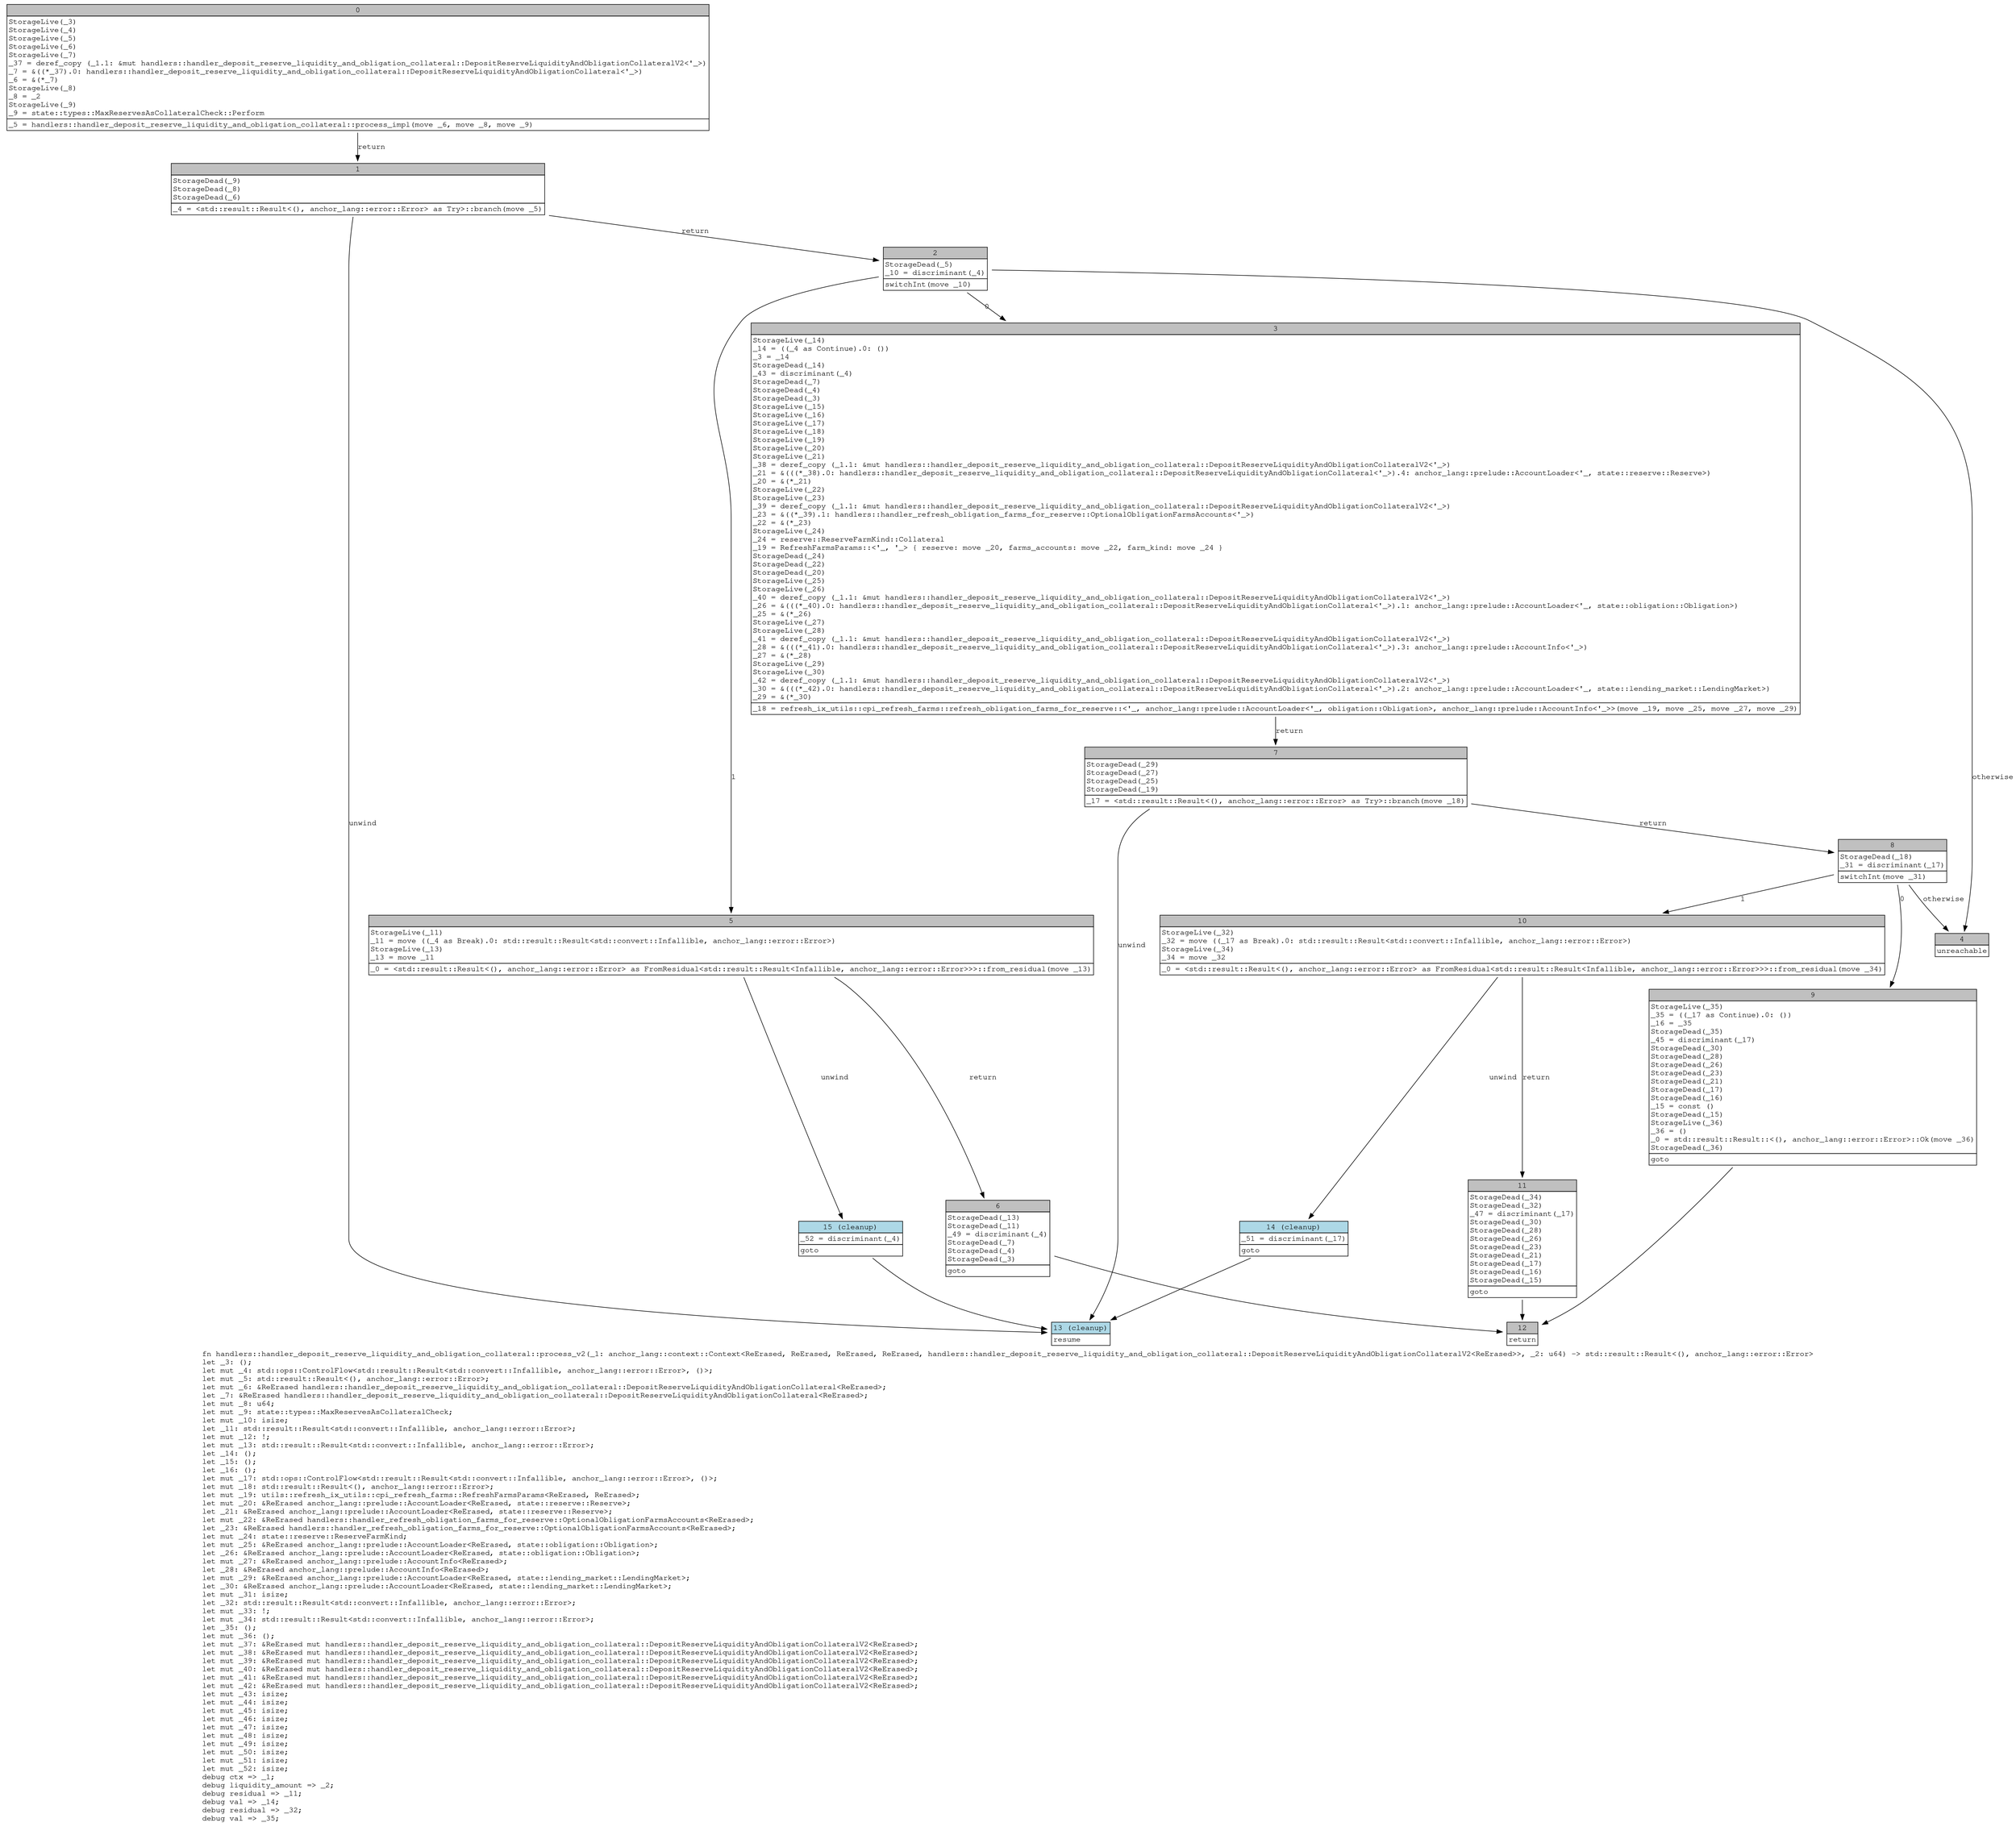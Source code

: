 digraph Mir_0_177 {
    graph [fontname="Courier, monospace"];
    node [fontname="Courier, monospace"];
    edge [fontname="Courier, monospace"];
    label=<fn handlers::handler_deposit_reserve_liquidity_and_obligation_collateral::process_v2(_1: anchor_lang::context::Context&lt;ReErased, ReErased, ReErased, ReErased, handlers::handler_deposit_reserve_liquidity_and_obligation_collateral::DepositReserveLiquidityAndObligationCollateralV2&lt;ReErased&gt;&gt;, _2: u64) -&gt; std::result::Result&lt;(), anchor_lang::error::Error&gt;<br align="left"/>let _3: ();<br align="left"/>let mut _4: std::ops::ControlFlow&lt;std::result::Result&lt;std::convert::Infallible, anchor_lang::error::Error&gt;, ()&gt;;<br align="left"/>let mut _5: std::result::Result&lt;(), anchor_lang::error::Error&gt;;<br align="left"/>let mut _6: &amp;ReErased handlers::handler_deposit_reserve_liquidity_and_obligation_collateral::DepositReserveLiquidityAndObligationCollateral&lt;ReErased&gt;;<br align="left"/>let _7: &amp;ReErased handlers::handler_deposit_reserve_liquidity_and_obligation_collateral::DepositReserveLiquidityAndObligationCollateral&lt;ReErased&gt;;<br align="left"/>let mut _8: u64;<br align="left"/>let mut _9: state::types::MaxReservesAsCollateralCheck;<br align="left"/>let mut _10: isize;<br align="left"/>let _11: std::result::Result&lt;std::convert::Infallible, anchor_lang::error::Error&gt;;<br align="left"/>let mut _12: !;<br align="left"/>let mut _13: std::result::Result&lt;std::convert::Infallible, anchor_lang::error::Error&gt;;<br align="left"/>let _14: ();<br align="left"/>let _15: ();<br align="left"/>let _16: ();<br align="left"/>let mut _17: std::ops::ControlFlow&lt;std::result::Result&lt;std::convert::Infallible, anchor_lang::error::Error&gt;, ()&gt;;<br align="left"/>let mut _18: std::result::Result&lt;(), anchor_lang::error::Error&gt;;<br align="left"/>let mut _19: utils::refresh_ix_utils::cpi_refresh_farms::RefreshFarmsParams&lt;ReErased, ReErased&gt;;<br align="left"/>let mut _20: &amp;ReErased anchor_lang::prelude::AccountLoader&lt;ReErased, state::reserve::Reserve&gt;;<br align="left"/>let _21: &amp;ReErased anchor_lang::prelude::AccountLoader&lt;ReErased, state::reserve::Reserve&gt;;<br align="left"/>let mut _22: &amp;ReErased handlers::handler_refresh_obligation_farms_for_reserve::OptionalObligationFarmsAccounts&lt;ReErased&gt;;<br align="left"/>let _23: &amp;ReErased handlers::handler_refresh_obligation_farms_for_reserve::OptionalObligationFarmsAccounts&lt;ReErased&gt;;<br align="left"/>let mut _24: state::reserve::ReserveFarmKind;<br align="left"/>let mut _25: &amp;ReErased anchor_lang::prelude::AccountLoader&lt;ReErased, state::obligation::Obligation&gt;;<br align="left"/>let _26: &amp;ReErased anchor_lang::prelude::AccountLoader&lt;ReErased, state::obligation::Obligation&gt;;<br align="left"/>let mut _27: &amp;ReErased anchor_lang::prelude::AccountInfo&lt;ReErased&gt;;<br align="left"/>let _28: &amp;ReErased anchor_lang::prelude::AccountInfo&lt;ReErased&gt;;<br align="left"/>let mut _29: &amp;ReErased anchor_lang::prelude::AccountLoader&lt;ReErased, state::lending_market::LendingMarket&gt;;<br align="left"/>let _30: &amp;ReErased anchor_lang::prelude::AccountLoader&lt;ReErased, state::lending_market::LendingMarket&gt;;<br align="left"/>let mut _31: isize;<br align="left"/>let _32: std::result::Result&lt;std::convert::Infallible, anchor_lang::error::Error&gt;;<br align="left"/>let mut _33: !;<br align="left"/>let mut _34: std::result::Result&lt;std::convert::Infallible, anchor_lang::error::Error&gt;;<br align="left"/>let _35: ();<br align="left"/>let mut _36: ();<br align="left"/>let mut _37: &amp;ReErased mut handlers::handler_deposit_reserve_liquidity_and_obligation_collateral::DepositReserveLiquidityAndObligationCollateralV2&lt;ReErased&gt;;<br align="left"/>let mut _38: &amp;ReErased mut handlers::handler_deposit_reserve_liquidity_and_obligation_collateral::DepositReserveLiquidityAndObligationCollateralV2&lt;ReErased&gt;;<br align="left"/>let mut _39: &amp;ReErased mut handlers::handler_deposit_reserve_liquidity_and_obligation_collateral::DepositReserveLiquidityAndObligationCollateralV2&lt;ReErased&gt;;<br align="left"/>let mut _40: &amp;ReErased mut handlers::handler_deposit_reserve_liquidity_and_obligation_collateral::DepositReserveLiquidityAndObligationCollateralV2&lt;ReErased&gt;;<br align="left"/>let mut _41: &amp;ReErased mut handlers::handler_deposit_reserve_liquidity_and_obligation_collateral::DepositReserveLiquidityAndObligationCollateralV2&lt;ReErased&gt;;<br align="left"/>let mut _42: &amp;ReErased mut handlers::handler_deposit_reserve_liquidity_and_obligation_collateral::DepositReserveLiquidityAndObligationCollateralV2&lt;ReErased&gt;;<br align="left"/>let mut _43: isize;<br align="left"/>let mut _44: isize;<br align="left"/>let mut _45: isize;<br align="left"/>let mut _46: isize;<br align="left"/>let mut _47: isize;<br align="left"/>let mut _48: isize;<br align="left"/>let mut _49: isize;<br align="left"/>let mut _50: isize;<br align="left"/>let mut _51: isize;<br align="left"/>let mut _52: isize;<br align="left"/>debug ctx =&gt; _1;<br align="left"/>debug liquidity_amount =&gt; _2;<br align="left"/>debug residual =&gt; _11;<br align="left"/>debug val =&gt; _14;<br align="left"/>debug residual =&gt; _32;<br align="left"/>debug val =&gt; _35;<br align="left"/>>;
    bb0__0_177 [shape="none", label=<<table border="0" cellborder="1" cellspacing="0"><tr><td bgcolor="gray" align="center" colspan="1">0</td></tr><tr><td align="left" balign="left">StorageLive(_3)<br/>StorageLive(_4)<br/>StorageLive(_5)<br/>StorageLive(_6)<br/>StorageLive(_7)<br/>_37 = deref_copy (_1.1: &amp;mut handlers::handler_deposit_reserve_liquidity_and_obligation_collateral::DepositReserveLiquidityAndObligationCollateralV2&lt;'_&gt;)<br/>_7 = &amp;((*_37).0: handlers::handler_deposit_reserve_liquidity_and_obligation_collateral::DepositReserveLiquidityAndObligationCollateral&lt;'_&gt;)<br/>_6 = &amp;(*_7)<br/>StorageLive(_8)<br/>_8 = _2<br/>StorageLive(_9)<br/>_9 = state::types::MaxReservesAsCollateralCheck::Perform<br/></td></tr><tr><td align="left">_5 = handlers::handler_deposit_reserve_liquidity_and_obligation_collateral::process_impl(move _6, move _8, move _9)</td></tr></table>>];
    bb1__0_177 [shape="none", label=<<table border="0" cellborder="1" cellspacing="0"><tr><td bgcolor="gray" align="center" colspan="1">1</td></tr><tr><td align="left" balign="left">StorageDead(_9)<br/>StorageDead(_8)<br/>StorageDead(_6)<br/></td></tr><tr><td align="left">_4 = &lt;std::result::Result&lt;(), anchor_lang::error::Error&gt; as Try&gt;::branch(move _5)</td></tr></table>>];
    bb2__0_177 [shape="none", label=<<table border="0" cellborder="1" cellspacing="0"><tr><td bgcolor="gray" align="center" colspan="1">2</td></tr><tr><td align="left" balign="left">StorageDead(_5)<br/>_10 = discriminant(_4)<br/></td></tr><tr><td align="left">switchInt(move _10)</td></tr></table>>];
    bb3__0_177 [shape="none", label=<<table border="0" cellborder="1" cellspacing="0"><tr><td bgcolor="gray" align="center" colspan="1">3</td></tr><tr><td align="left" balign="left">StorageLive(_14)<br/>_14 = ((_4 as Continue).0: ())<br/>_3 = _14<br/>StorageDead(_14)<br/>_43 = discriminant(_4)<br/>StorageDead(_7)<br/>StorageDead(_4)<br/>StorageDead(_3)<br/>StorageLive(_15)<br/>StorageLive(_16)<br/>StorageLive(_17)<br/>StorageLive(_18)<br/>StorageLive(_19)<br/>StorageLive(_20)<br/>StorageLive(_21)<br/>_38 = deref_copy (_1.1: &amp;mut handlers::handler_deposit_reserve_liquidity_and_obligation_collateral::DepositReserveLiquidityAndObligationCollateralV2&lt;'_&gt;)<br/>_21 = &amp;(((*_38).0: handlers::handler_deposit_reserve_liquidity_and_obligation_collateral::DepositReserveLiquidityAndObligationCollateral&lt;'_&gt;).4: anchor_lang::prelude::AccountLoader&lt;'_, state::reserve::Reserve&gt;)<br/>_20 = &amp;(*_21)<br/>StorageLive(_22)<br/>StorageLive(_23)<br/>_39 = deref_copy (_1.1: &amp;mut handlers::handler_deposit_reserve_liquidity_and_obligation_collateral::DepositReserveLiquidityAndObligationCollateralV2&lt;'_&gt;)<br/>_23 = &amp;((*_39).1: handlers::handler_refresh_obligation_farms_for_reserve::OptionalObligationFarmsAccounts&lt;'_&gt;)<br/>_22 = &amp;(*_23)<br/>StorageLive(_24)<br/>_24 = reserve::ReserveFarmKind::Collateral<br/>_19 = RefreshFarmsParams::&lt;'_, '_&gt; { reserve: move _20, farms_accounts: move _22, farm_kind: move _24 }<br/>StorageDead(_24)<br/>StorageDead(_22)<br/>StorageDead(_20)<br/>StorageLive(_25)<br/>StorageLive(_26)<br/>_40 = deref_copy (_1.1: &amp;mut handlers::handler_deposit_reserve_liquidity_and_obligation_collateral::DepositReserveLiquidityAndObligationCollateralV2&lt;'_&gt;)<br/>_26 = &amp;(((*_40).0: handlers::handler_deposit_reserve_liquidity_and_obligation_collateral::DepositReserveLiquidityAndObligationCollateral&lt;'_&gt;).1: anchor_lang::prelude::AccountLoader&lt;'_, state::obligation::Obligation&gt;)<br/>_25 = &amp;(*_26)<br/>StorageLive(_27)<br/>StorageLive(_28)<br/>_41 = deref_copy (_1.1: &amp;mut handlers::handler_deposit_reserve_liquidity_and_obligation_collateral::DepositReserveLiquidityAndObligationCollateralV2&lt;'_&gt;)<br/>_28 = &amp;(((*_41).0: handlers::handler_deposit_reserve_liquidity_and_obligation_collateral::DepositReserveLiquidityAndObligationCollateral&lt;'_&gt;).3: anchor_lang::prelude::AccountInfo&lt;'_&gt;)<br/>_27 = &amp;(*_28)<br/>StorageLive(_29)<br/>StorageLive(_30)<br/>_42 = deref_copy (_1.1: &amp;mut handlers::handler_deposit_reserve_liquidity_and_obligation_collateral::DepositReserveLiquidityAndObligationCollateralV2&lt;'_&gt;)<br/>_30 = &amp;(((*_42).0: handlers::handler_deposit_reserve_liquidity_and_obligation_collateral::DepositReserveLiquidityAndObligationCollateral&lt;'_&gt;).2: anchor_lang::prelude::AccountLoader&lt;'_, state::lending_market::LendingMarket&gt;)<br/>_29 = &amp;(*_30)<br/></td></tr><tr><td align="left">_18 = refresh_ix_utils::cpi_refresh_farms::refresh_obligation_farms_for_reserve::&lt;'_, anchor_lang::prelude::AccountLoader&lt;'_, obligation::Obligation&gt;, anchor_lang::prelude::AccountInfo&lt;'_&gt;&gt;(move _19, move _25, move _27, move _29)</td></tr></table>>];
    bb4__0_177 [shape="none", label=<<table border="0" cellborder="1" cellspacing="0"><tr><td bgcolor="gray" align="center" colspan="1">4</td></tr><tr><td align="left">unreachable</td></tr></table>>];
    bb5__0_177 [shape="none", label=<<table border="0" cellborder="1" cellspacing="0"><tr><td bgcolor="gray" align="center" colspan="1">5</td></tr><tr><td align="left" balign="left">StorageLive(_11)<br/>_11 = move ((_4 as Break).0: std::result::Result&lt;std::convert::Infallible, anchor_lang::error::Error&gt;)<br/>StorageLive(_13)<br/>_13 = move _11<br/></td></tr><tr><td align="left">_0 = &lt;std::result::Result&lt;(), anchor_lang::error::Error&gt; as FromResidual&lt;std::result::Result&lt;Infallible, anchor_lang::error::Error&gt;&gt;&gt;::from_residual(move _13)</td></tr></table>>];
    bb6__0_177 [shape="none", label=<<table border="0" cellborder="1" cellspacing="0"><tr><td bgcolor="gray" align="center" colspan="1">6</td></tr><tr><td align="left" balign="left">StorageDead(_13)<br/>StorageDead(_11)<br/>_49 = discriminant(_4)<br/>StorageDead(_7)<br/>StorageDead(_4)<br/>StorageDead(_3)<br/></td></tr><tr><td align="left">goto</td></tr></table>>];
    bb7__0_177 [shape="none", label=<<table border="0" cellborder="1" cellspacing="0"><tr><td bgcolor="gray" align="center" colspan="1">7</td></tr><tr><td align="left" balign="left">StorageDead(_29)<br/>StorageDead(_27)<br/>StorageDead(_25)<br/>StorageDead(_19)<br/></td></tr><tr><td align="left">_17 = &lt;std::result::Result&lt;(), anchor_lang::error::Error&gt; as Try&gt;::branch(move _18)</td></tr></table>>];
    bb8__0_177 [shape="none", label=<<table border="0" cellborder="1" cellspacing="0"><tr><td bgcolor="gray" align="center" colspan="1">8</td></tr><tr><td align="left" balign="left">StorageDead(_18)<br/>_31 = discriminant(_17)<br/></td></tr><tr><td align="left">switchInt(move _31)</td></tr></table>>];
    bb9__0_177 [shape="none", label=<<table border="0" cellborder="1" cellspacing="0"><tr><td bgcolor="gray" align="center" colspan="1">9</td></tr><tr><td align="left" balign="left">StorageLive(_35)<br/>_35 = ((_17 as Continue).0: ())<br/>_16 = _35<br/>StorageDead(_35)<br/>_45 = discriminant(_17)<br/>StorageDead(_30)<br/>StorageDead(_28)<br/>StorageDead(_26)<br/>StorageDead(_23)<br/>StorageDead(_21)<br/>StorageDead(_17)<br/>StorageDead(_16)<br/>_15 = const ()<br/>StorageDead(_15)<br/>StorageLive(_36)<br/>_36 = ()<br/>_0 = std::result::Result::&lt;(), anchor_lang::error::Error&gt;::Ok(move _36)<br/>StorageDead(_36)<br/></td></tr><tr><td align="left">goto</td></tr></table>>];
    bb10__0_177 [shape="none", label=<<table border="0" cellborder="1" cellspacing="0"><tr><td bgcolor="gray" align="center" colspan="1">10</td></tr><tr><td align="left" balign="left">StorageLive(_32)<br/>_32 = move ((_17 as Break).0: std::result::Result&lt;std::convert::Infallible, anchor_lang::error::Error&gt;)<br/>StorageLive(_34)<br/>_34 = move _32<br/></td></tr><tr><td align="left">_0 = &lt;std::result::Result&lt;(), anchor_lang::error::Error&gt; as FromResidual&lt;std::result::Result&lt;Infallible, anchor_lang::error::Error&gt;&gt;&gt;::from_residual(move _34)</td></tr></table>>];
    bb11__0_177 [shape="none", label=<<table border="0" cellborder="1" cellspacing="0"><tr><td bgcolor="gray" align="center" colspan="1">11</td></tr><tr><td align="left" balign="left">StorageDead(_34)<br/>StorageDead(_32)<br/>_47 = discriminant(_17)<br/>StorageDead(_30)<br/>StorageDead(_28)<br/>StorageDead(_26)<br/>StorageDead(_23)<br/>StorageDead(_21)<br/>StorageDead(_17)<br/>StorageDead(_16)<br/>StorageDead(_15)<br/></td></tr><tr><td align="left">goto</td></tr></table>>];
    bb12__0_177 [shape="none", label=<<table border="0" cellborder="1" cellspacing="0"><tr><td bgcolor="gray" align="center" colspan="1">12</td></tr><tr><td align="left">return</td></tr></table>>];
    bb13__0_177 [shape="none", label=<<table border="0" cellborder="1" cellspacing="0"><tr><td bgcolor="lightblue" align="center" colspan="1">13 (cleanup)</td></tr><tr><td align="left">resume</td></tr></table>>];
    bb14__0_177 [shape="none", label=<<table border="0" cellborder="1" cellspacing="0"><tr><td bgcolor="lightblue" align="center" colspan="1">14 (cleanup)</td></tr><tr><td align="left" balign="left">_51 = discriminant(_17)<br/></td></tr><tr><td align="left">goto</td></tr></table>>];
    bb15__0_177 [shape="none", label=<<table border="0" cellborder="1" cellspacing="0"><tr><td bgcolor="lightblue" align="center" colspan="1">15 (cleanup)</td></tr><tr><td align="left" balign="left">_52 = discriminant(_4)<br/></td></tr><tr><td align="left">goto</td></tr></table>>];
    bb0__0_177 -> bb1__0_177 [label="return"];
    bb1__0_177 -> bb2__0_177 [label="return"];
    bb1__0_177 -> bb13__0_177 [label="unwind"];
    bb2__0_177 -> bb3__0_177 [label="0"];
    bb2__0_177 -> bb5__0_177 [label="1"];
    bb2__0_177 -> bb4__0_177 [label="otherwise"];
    bb3__0_177 -> bb7__0_177 [label="return"];
    bb5__0_177 -> bb6__0_177 [label="return"];
    bb5__0_177 -> bb15__0_177 [label="unwind"];
    bb6__0_177 -> bb12__0_177 [label=""];
    bb7__0_177 -> bb8__0_177 [label="return"];
    bb7__0_177 -> bb13__0_177 [label="unwind"];
    bb8__0_177 -> bb9__0_177 [label="0"];
    bb8__0_177 -> bb10__0_177 [label="1"];
    bb8__0_177 -> bb4__0_177 [label="otherwise"];
    bb9__0_177 -> bb12__0_177 [label=""];
    bb10__0_177 -> bb11__0_177 [label="return"];
    bb10__0_177 -> bb14__0_177 [label="unwind"];
    bb11__0_177 -> bb12__0_177 [label=""];
    bb14__0_177 -> bb13__0_177 [label=""];
    bb15__0_177 -> bb13__0_177 [label=""];
}
